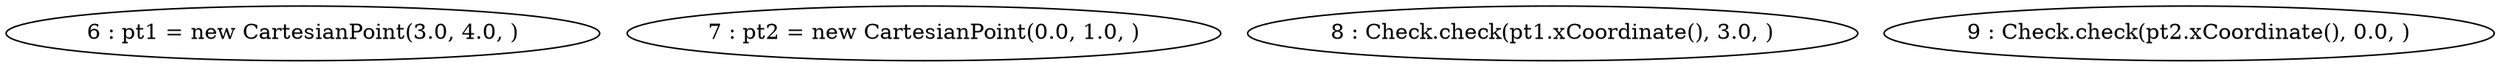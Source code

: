 digraph G {
"6 : pt1 = new CartesianPoint(3.0, 4.0, )"
"7 : pt2 = new CartesianPoint(0.0, 1.0, )"
"8 : Check.check(pt1.xCoordinate(), 3.0, )"
"9 : Check.check(pt2.xCoordinate(), 0.0, )"
}